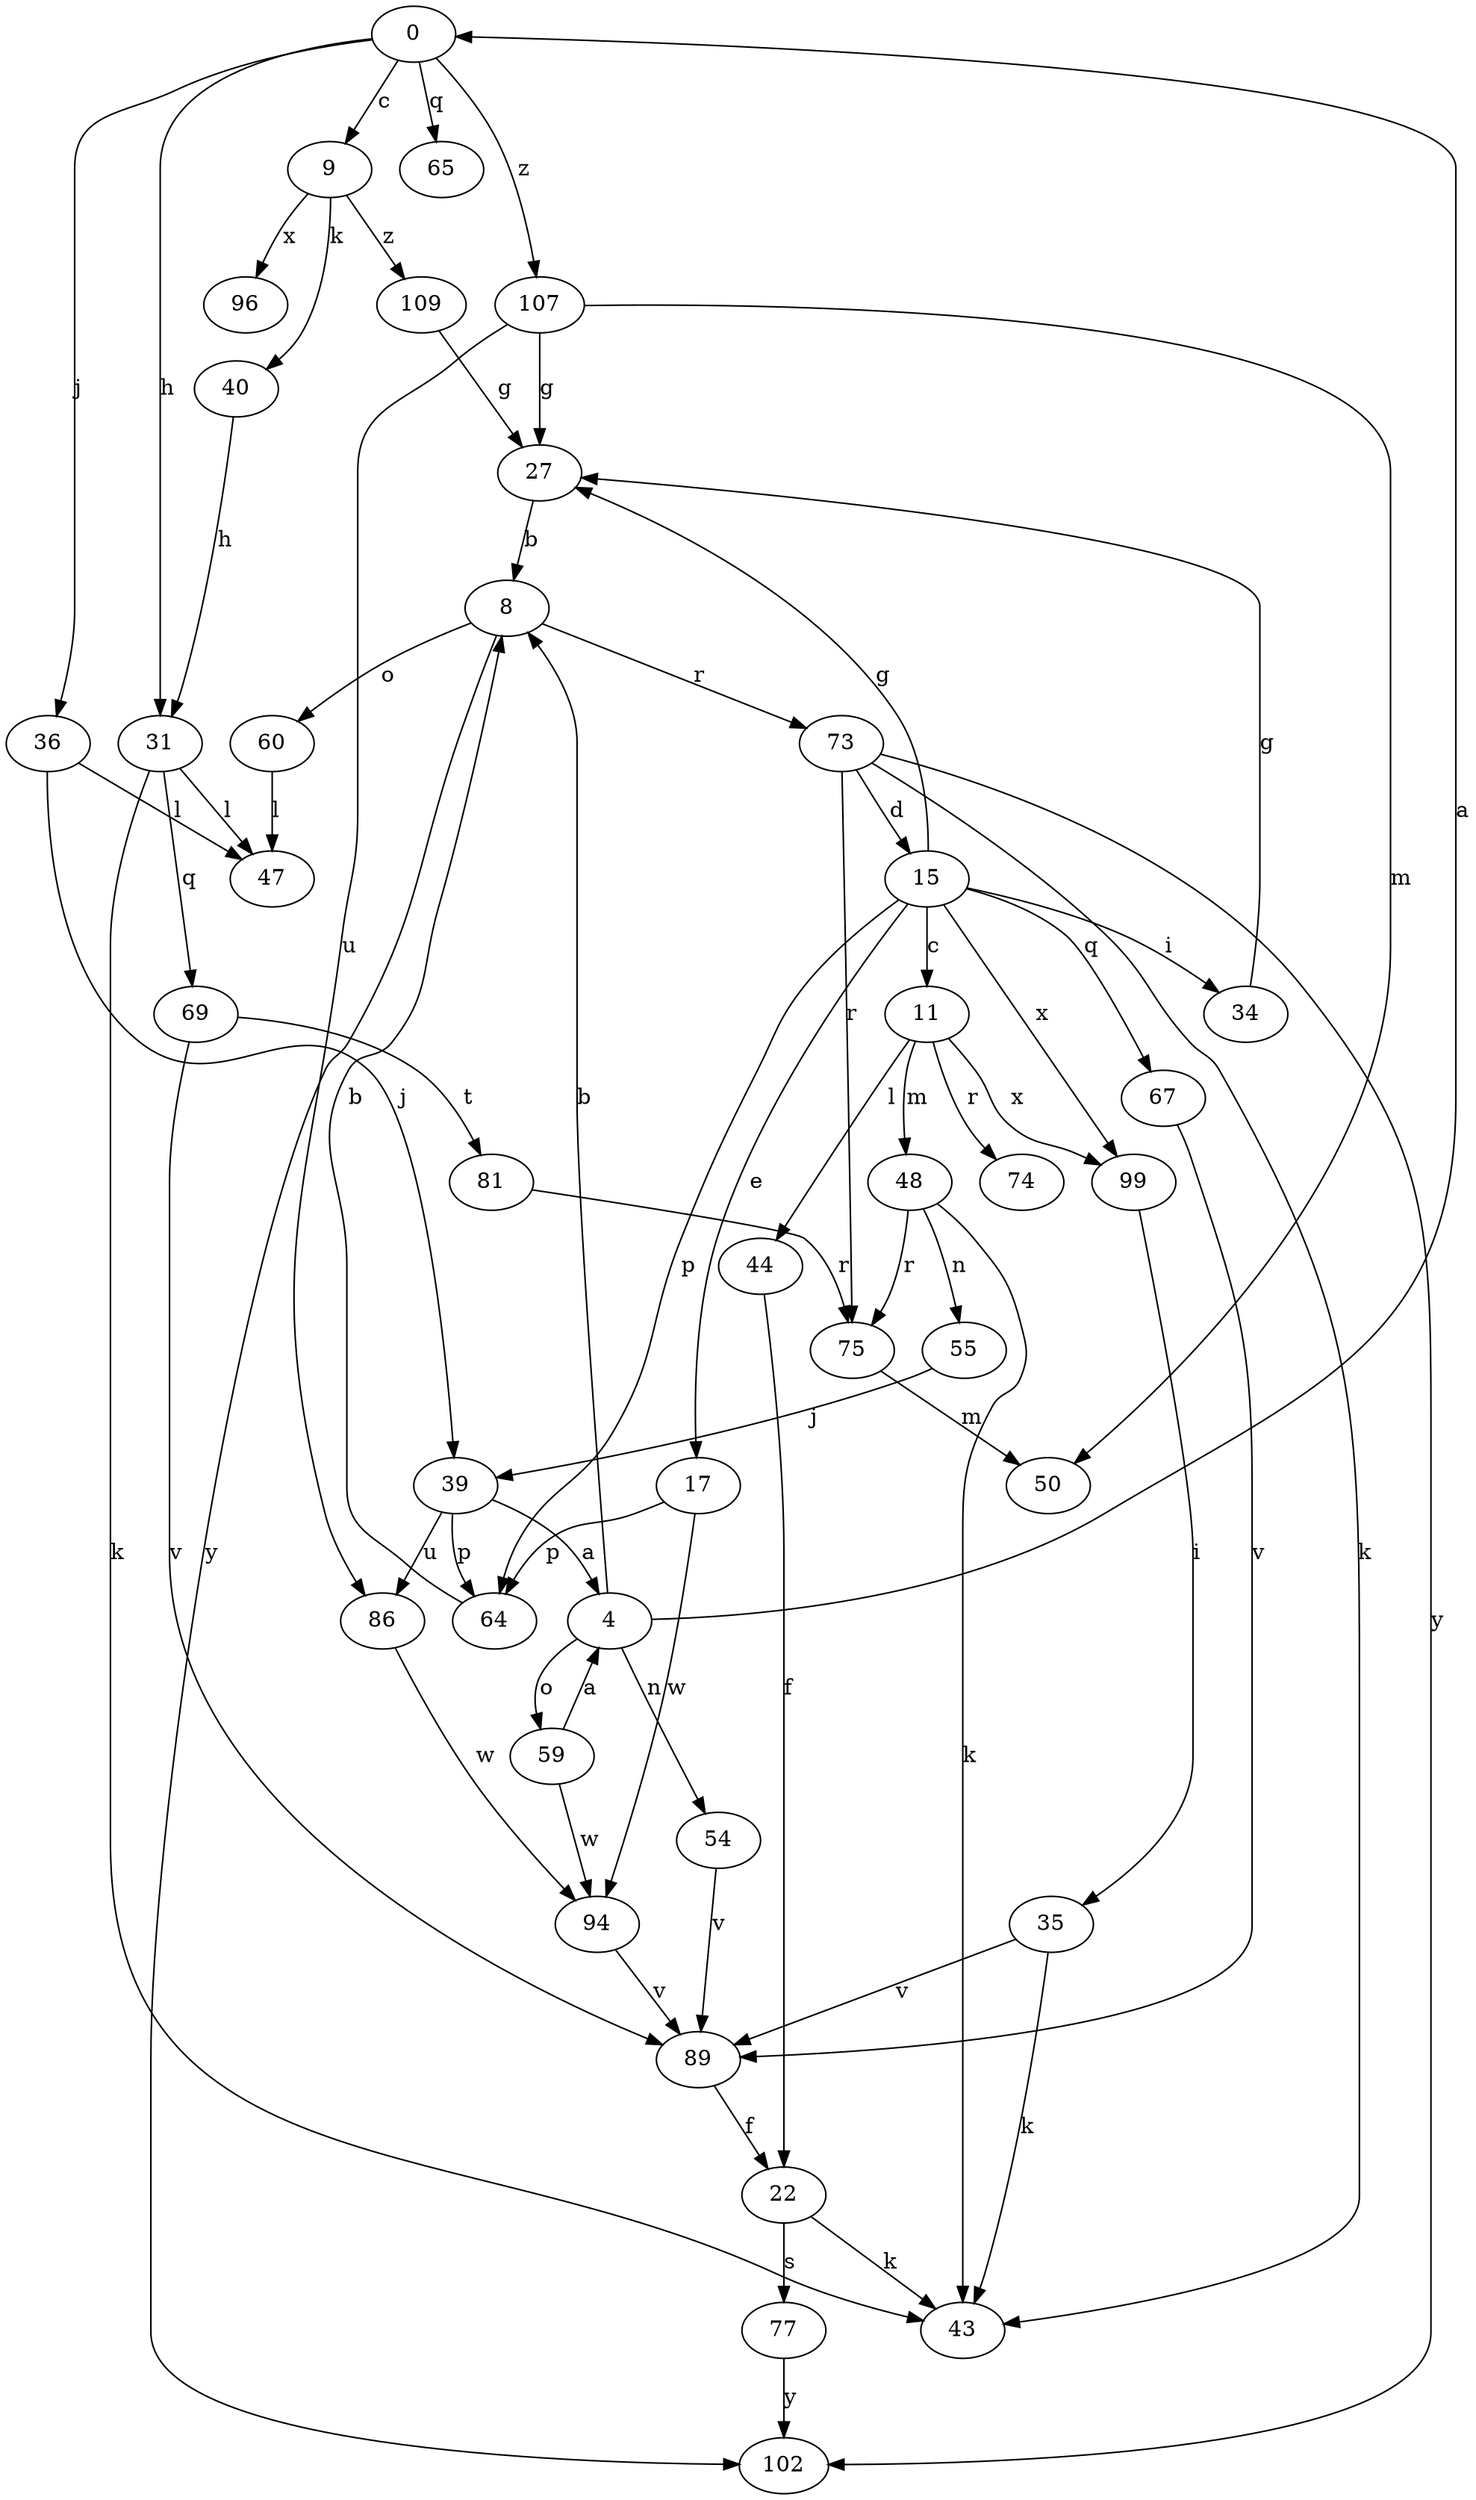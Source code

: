 strict digraph  {
0;
4;
8;
9;
11;
15;
17;
22;
27;
31;
34;
35;
36;
39;
40;
43;
44;
47;
48;
50;
54;
55;
59;
60;
64;
65;
67;
69;
73;
74;
75;
77;
81;
86;
89;
94;
96;
99;
102;
107;
109;
0 -> 9  [label=c];
0 -> 31  [label=h];
0 -> 36  [label=j];
0 -> 65  [label=q];
0 -> 107  [label=z];
4 -> 0  [label=a];
4 -> 8  [label=b];
4 -> 54  [label=n];
4 -> 59  [label=o];
8 -> 60  [label=o];
8 -> 73  [label=r];
8 -> 102  [label=y];
9 -> 40  [label=k];
9 -> 96  [label=x];
9 -> 109  [label=z];
11 -> 44  [label=l];
11 -> 48  [label=m];
11 -> 74  [label=r];
11 -> 99  [label=x];
15 -> 11  [label=c];
15 -> 17  [label=e];
15 -> 27  [label=g];
15 -> 34  [label=i];
15 -> 64  [label=p];
15 -> 67  [label=q];
15 -> 99  [label=x];
17 -> 64  [label=p];
17 -> 94  [label=w];
22 -> 43  [label=k];
22 -> 77  [label=s];
27 -> 8  [label=b];
31 -> 43  [label=k];
31 -> 47  [label=l];
31 -> 69  [label=q];
34 -> 27  [label=g];
35 -> 43  [label=k];
35 -> 89  [label=v];
36 -> 39  [label=j];
36 -> 47  [label=l];
39 -> 4  [label=a];
39 -> 64  [label=p];
39 -> 86  [label=u];
40 -> 31  [label=h];
44 -> 22  [label=f];
48 -> 43  [label=k];
48 -> 55  [label=n];
48 -> 75  [label=r];
54 -> 89  [label=v];
55 -> 39  [label=j];
59 -> 4  [label=a];
59 -> 94  [label=w];
60 -> 47  [label=l];
64 -> 8  [label=b];
67 -> 89  [label=v];
69 -> 81  [label=t];
69 -> 89  [label=v];
73 -> 15  [label=d];
73 -> 43  [label=k];
73 -> 75  [label=r];
73 -> 102  [label=y];
75 -> 50  [label=m];
77 -> 102  [label=y];
81 -> 75  [label=r];
86 -> 94  [label=w];
89 -> 22  [label=f];
94 -> 89  [label=v];
99 -> 35  [label=i];
107 -> 27  [label=g];
107 -> 50  [label=m];
107 -> 86  [label=u];
109 -> 27  [label=g];
}
